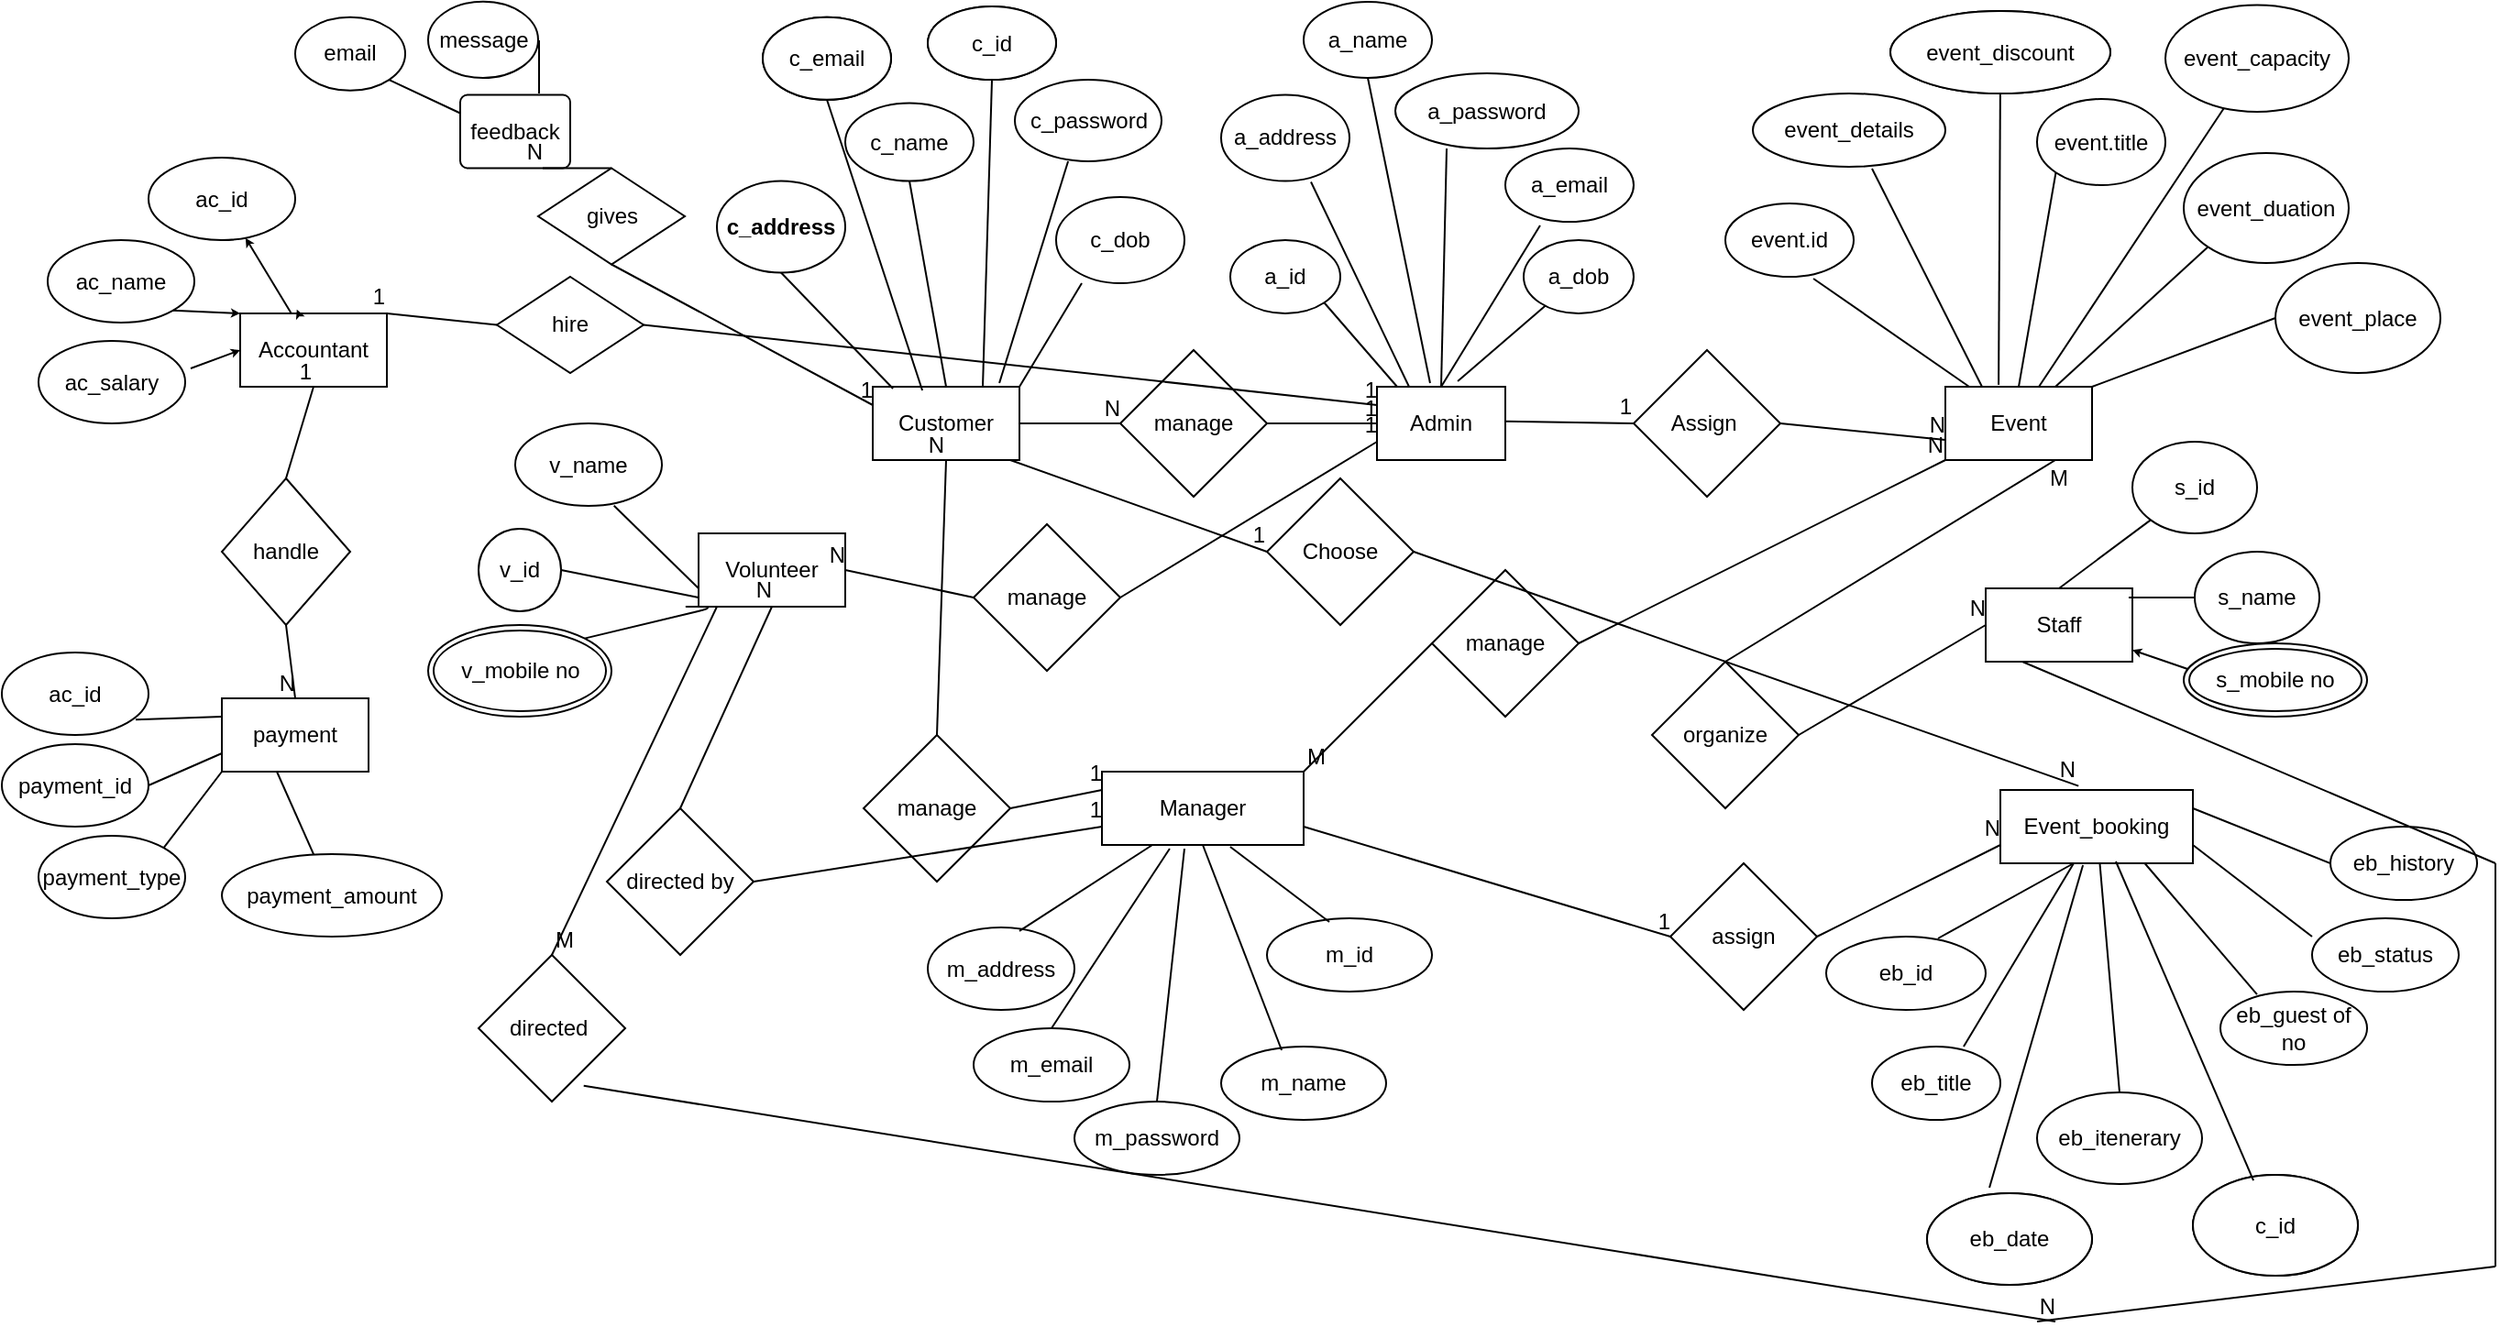 <mxfile version="14.6.6" type="github">
  <diagram id="kwbziUqv7efPVH0OtAez" name="Page-1">
    <mxGraphModel dx="1704" dy="468" grid="1" gridSize="10" guides="1" tooltips="1" connect="1" arrows="1" fold="1" page="1" pageScale="1" pageWidth="850" pageHeight="1100" math="0" shadow="0">
      <root>
        <mxCell id="0" />
        <mxCell id="1" parent="0" />
        <mxCell id="lawATDH_7k0T81VRKeOm-4" value="C.email" style="ellipse;whiteSpace=wrap;html=1;" vertex="1" parent="1">
          <mxGeometry x="-115" y="8.38" width="70" height="45" as="geometry" />
        </mxCell>
        <mxCell id="lawATDH_7k0T81VRKeOm-6" value="C.id" style="ellipse;whiteSpace=wrap;html=1;" vertex="1" parent="1">
          <mxGeometry x="-25" y="2.5" width="70" height="40" as="geometry" />
        </mxCell>
        <mxCell id="lawATDH_7k0T81VRKeOm-34" value="Event_discount" style="ellipse;whiteSpace=wrap;html=1;" vertex="1" parent="1">
          <mxGeometry x="500" y="5" width="120" height="45" as="geometry" />
        </mxCell>
        <mxCell id="lawATDH_7k0T81VRKeOm-68" value="EB.date" style="ellipse;whiteSpace=wrap;html=1;" vertex="1" parent="1">
          <mxGeometry x="520" y="650" width="90" height="50" as="geometry" />
        </mxCell>
        <mxCell id="lawATDH_7k0T81VRKeOm-81" value="EB.customer_id" style="ellipse;whiteSpace=wrap;html=1;" vertex="1" parent="1">
          <mxGeometry x="665" y="640" width="90" height="55" as="geometry" />
        </mxCell>
        <mxCell id="lawATDH_7k0T81VRKeOm-83" value="Customer" style="rounded=0;whiteSpace=wrap;html=1;" vertex="1" parent="1">
          <mxGeometry x="-55" y="210" width="80" height="40" as="geometry" />
        </mxCell>
        <mxCell id="lawATDH_7k0T81VRKeOm-84" style="edgeStyle=orthogonalEdgeStyle;rounded=0;orthogonalLoop=1;jettySize=auto;html=1;exitX=0.5;exitY=1;exitDx=0;exitDy=0;" edge="1" parent="1" source="lawATDH_7k0T81VRKeOm-83" target="lawATDH_7k0T81VRKeOm-83">
          <mxGeometry relative="1" as="geometry" />
        </mxCell>
        <mxCell id="lawATDH_7k0T81VRKeOm-85" value="&lt;b&gt;c_address&lt;/b&gt;" style="ellipse;whiteSpace=wrap;html=1;" vertex="1" parent="1">
          <mxGeometry x="-140" y="97.75" width="70" height="50" as="geometry" />
        </mxCell>
        <mxCell id="lawATDH_7k0T81VRKeOm-86" value="c_email" style="ellipse;whiteSpace=wrap;html=1;" vertex="1" parent="1">
          <mxGeometry x="-115" y="8.38" width="70" height="45" as="geometry" />
        </mxCell>
        <mxCell id="lawATDH_7k0T81VRKeOm-87" value="c_name" style="ellipse;whiteSpace=wrap;html=1;" vertex="1" parent="1">
          <mxGeometry x="-70" y="55.25" width="70" height="42.5" as="geometry" />
        </mxCell>
        <mxCell id="lawATDH_7k0T81VRKeOm-88" value="c_id" style="ellipse;whiteSpace=wrap;html=1;" vertex="1" parent="1">
          <mxGeometry x="-25" y="2.5" width="70" height="40" as="geometry" />
        </mxCell>
        <mxCell id="lawATDH_7k0T81VRKeOm-89" value="" style="endArrow=none;html=1;entryX=0.5;entryY=1;entryDx=0;entryDy=0;exitX=0.5;exitY=0;exitDx=0;exitDy=0;" edge="1" parent="1" source="lawATDH_7k0T81VRKeOm-83" target="lawATDH_7k0T81VRKeOm-87">
          <mxGeometry width="50" height="50" relative="1" as="geometry">
            <mxPoint x="15" y="190" as="sourcePoint" />
            <mxPoint x="450" y="440" as="targetPoint" />
          </mxGeometry>
        </mxCell>
        <mxCell id="lawATDH_7k0T81VRKeOm-90" value="c_dob" style="ellipse;whiteSpace=wrap;html=1;" vertex="1" parent="1">
          <mxGeometry x="45" y="106.5" width="70" height="47" as="geometry" />
        </mxCell>
        <mxCell id="lawATDH_7k0T81VRKeOm-91" value="" style="endArrow=none;html=1;entryX=0.2;entryY=1;entryDx=0;entryDy=0;entryPerimeter=0;exitX=1;exitY=0;exitDx=0;exitDy=0;" edge="1" parent="1" source="lawATDH_7k0T81VRKeOm-83" target="lawATDH_7k0T81VRKeOm-90">
          <mxGeometry width="50" height="50" relative="1" as="geometry">
            <mxPoint x="30" y="220" as="sourcePoint" />
            <mxPoint x="80" y="170" as="targetPoint" />
          </mxGeometry>
        </mxCell>
        <mxCell id="lawATDH_7k0T81VRKeOm-92" value="" style="endArrow=none;html=1;entryX=0.5;entryY=1;entryDx=0;entryDy=0;exitX=0.138;exitY=0.025;exitDx=0;exitDy=0;exitPerimeter=0;" edge="1" parent="1" source="lawATDH_7k0T81VRKeOm-83" target="lawATDH_7k0T81VRKeOm-85">
          <mxGeometry width="50" height="50" relative="1" as="geometry">
            <mxPoint x="400" y="490" as="sourcePoint" />
            <mxPoint x="450" y="440" as="targetPoint" />
          </mxGeometry>
        </mxCell>
        <mxCell id="lawATDH_7k0T81VRKeOm-93" value="" style="endArrow=none;html=1;entryX=0.5;entryY=1;entryDx=0;entryDy=0;exitX=0.338;exitY=0.05;exitDx=0;exitDy=0;exitPerimeter=0;" edge="1" parent="1" source="lawATDH_7k0T81VRKeOm-83" target="lawATDH_7k0T81VRKeOm-86">
          <mxGeometry width="50" height="50" relative="1" as="geometry">
            <mxPoint x="-70" y="200" as="sourcePoint" />
            <mxPoint x="-20" y="40" as="targetPoint" />
          </mxGeometry>
        </mxCell>
        <mxCell id="lawATDH_7k0T81VRKeOm-94" value="" style="endArrow=none;html=1;entryX=0.5;entryY=1;entryDx=0;entryDy=0;exitX=0.75;exitY=0;exitDx=0;exitDy=0;" edge="1" parent="1" source="lawATDH_7k0T81VRKeOm-83" target="lawATDH_7k0T81VRKeOm-88">
          <mxGeometry width="50" height="50" relative="1" as="geometry">
            <mxPoint x="400" y="490" as="sourcePoint" />
            <mxPoint x="450" y="440" as="targetPoint" />
          </mxGeometry>
        </mxCell>
        <mxCell id="lawATDH_7k0T81VRKeOm-95" value="manage" style="rhombus;whiteSpace=wrap;html=1;" vertex="1" parent="1">
          <mxGeometry x="80" y="190" width="80" height="80" as="geometry" />
        </mxCell>
        <mxCell id="lawATDH_7k0T81VRKeOm-97" value="Admin" style="rounded=0;whiteSpace=wrap;html=1;" vertex="1" parent="1">
          <mxGeometry x="220" y="210" width="70" height="40" as="geometry" />
        </mxCell>
        <mxCell id="lawATDH_7k0T81VRKeOm-99" value="a_id" style="ellipse;whiteSpace=wrap;html=1;" vertex="1" parent="1">
          <mxGeometry x="140" y="130" width="60" height="40" as="geometry" />
        </mxCell>
        <mxCell id="lawATDH_7k0T81VRKeOm-100" value="a_address" style="ellipse;whiteSpace=wrap;html=1;" vertex="1" parent="1">
          <mxGeometry x="135" y="50.75" width="70" height="47" as="geometry" />
        </mxCell>
        <mxCell id="lawATDH_7k0T81VRKeOm-101" value="a_name" style="ellipse;whiteSpace=wrap;html=1;" vertex="1" parent="1">
          <mxGeometry x="180" width="70" height="41.5" as="geometry" />
        </mxCell>
        <mxCell id="lawATDH_7k0T81VRKeOm-102" value="a_email" style="ellipse;whiteSpace=wrap;html=1;" vertex="1" parent="1">
          <mxGeometry x="290" y="80" width="70" height="40" as="geometry" />
        </mxCell>
        <mxCell id="lawATDH_7k0T81VRKeOm-103" value="a_dob" style="ellipse;whiteSpace=wrap;html=1;" vertex="1" parent="1">
          <mxGeometry x="300" y="130" width="60" height="40" as="geometry" />
        </mxCell>
        <mxCell id="lawATDH_7k0T81VRKeOm-104" value="" style="endArrow=none;html=1;entryX=1;entryY=1;entryDx=0;entryDy=0;" edge="1" parent="1" target="lawATDH_7k0T81VRKeOm-99">
          <mxGeometry width="50" height="50" relative="1" as="geometry">
            <mxPoint x="231" y="210" as="sourcePoint" />
            <mxPoint x="210" y="140" as="targetPoint" />
          </mxGeometry>
        </mxCell>
        <mxCell id="lawATDH_7k0T81VRKeOm-105" value="" style="endArrow=none;html=1;exitX=0.7;exitY=1.011;exitDx=0;exitDy=0;exitPerimeter=0;entryX=0.25;entryY=0;entryDx=0;entryDy=0;" edge="1" parent="1" source="lawATDH_7k0T81VRKeOm-100" target="lawATDH_7k0T81VRKeOm-97">
          <mxGeometry width="50" height="50" relative="1" as="geometry">
            <mxPoint x="170" y="130" as="sourcePoint" />
            <mxPoint x="220" y="80" as="targetPoint" />
          </mxGeometry>
        </mxCell>
        <mxCell id="lawATDH_7k0T81VRKeOm-106" value="" style="endArrow=none;html=1;entryX=0.5;entryY=1;entryDx=0;entryDy=0;exitX=0.414;exitY=-0.05;exitDx=0;exitDy=0;exitPerimeter=0;" edge="1" parent="1" source="lawATDH_7k0T81VRKeOm-97" target="lawATDH_7k0T81VRKeOm-101">
          <mxGeometry width="50" height="50" relative="1" as="geometry">
            <mxPoint x="230" y="200" as="sourcePoint" />
            <mxPoint x="270" y="40" as="targetPoint" />
          </mxGeometry>
        </mxCell>
        <mxCell id="lawATDH_7k0T81VRKeOm-107" value="" style="endArrow=none;html=1;exitX=0.5;exitY=0;exitDx=0;exitDy=0;entryX=0.271;entryY=1.05;entryDx=0;entryDy=0;entryPerimeter=0;" edge="1" parent="1" source="lawATDH_7k0T81VRKeOm-97" target="lawATDH_7k0T81VRKeOm-102">
          <mxGeometry width="50" height="50" relative="1" as="geometry">
            <mxPoint x="260" y="130" as="sourcePoint" />
            <mxPoint x="310" y="80" as="targetPoint" />
          </mxGeometry>
        </mxCell>
        <mxCell id="lawATDH_7k0T81VRKeOm-108" value="" style="endArrow=none;html=1;exitX=0.629;exitY=-0.075;exitDx=0;exitDy=0;exitPerimeter=0;" edge="1" parent="1" source="lawATDH_7k0T81VRKeOm-97" target="lawATDH_7k0T81VRKeOm-103">
          <mxGeometry width="50" height="50" relative="1" as="geometry">
            <mxPoint x="280" y="180" as="sourcePoint" />
            <mxPoint x="330" y="130" as="targetPoint" />
          </mxGeometry>
        </mxCell>
        <mxCell id="lawATDH_7k0T81VRKeOm-109" value="Assign&amp;nbsp;" style="rhombus;whiteSpace=wrap;html=1;" vertex="1" parent="1">
          <mxGeometry x="360" y="190" width="80" height="80" as="geometry" />
        </mxCell>
        <mxCell id="lawATDH_7k0T81VRKeOm-110" value="Event" style="rounded=0;whiteSpace=wrap;html=1;" vertex="1" parent="1">
          <mxGeometry x="530" y="210" width="80" height="40" as="geometry" />
        </mxCell>
        <mxCell id="lawATDH_7k0T81VRKeOm-113" style="edgeStyle=orthogonalEdgeStyle;rounded=0;orthogonalLoop=1;jettySize=auto;html=1;exitX=0.5;exitY=1;exitDx=0;exitDy=0;" edge="1" parent="1" source="lawATDH_7k0T81VRKeOm-110" target="lawATDH_7k0T81VRKeOm-110">
          <mxGeometry relative="1" as="geometry" />
        </mxCell>
        <mxCell id="lawATDH_7k0T81VRKeOm-114" value="event.id" style="ellipse;whiteSpace=wrap;html=1;" vertex="1" parent="1">
          <mxGeometry x="410" y="110" width="70" height="40" as="geometry" />
        </mxCell>
        <mxCell id="lawATDH_7k0T81VRKeOm-115" value="event_details" style="ellipse;whiteSpace=wrap;html=1;" vertex="1" parent="1">
          <mxGeometry x="425" y="50" width="105" height="40" as="geometry" />
        </mxCell>
        <mxCell id="lawATDH_7k0T81VRKeOm-116" style="edgeStyle=orthogonalEdgeStyle;rounded=0;orthogonalLoop=1;jettySize=auto;html=1;exitX=0.5;exitY=1;exitDx=0;exitDy=0;" edge="1" parent="1" source="lawATDH_7k0T81VRKeOm-115" target="lawATDH_7k0T81VRKeOm-115">
          <mxGeometry relative="1" as="geometry" />
        </mxCell>
        <mxCell id="lawATDH_7k0T81VRKeOm-117" value="event_discount" style="ellipse;whiteSpace=wrap;html=1;" vertex="1" parent="1">
          <mxGeometry x="500" y="5" width="120" height="45" as="geometry" />
        </mxCell>
        <mxCell id="lawATDH_7k0T81VRKeOm-118" value="event.title" style="ellipse;whiteSpace=wrap;html=1;" vertex="1" parent="1">
          <mxGeometry x="580" y="53" width="70" height="47" as="geometry" />
        </mxCell>
        <mxCell id="lawATDH_7k0T81VRKeOm-119" value="event_capacity" style="ellipse;whiteSpace=wrap;html=1;" vertex="1" parent="1">
          <mxGeometry x="650" y="1.75" width="100" height="58.25" as="geometry" />
        </mxCell>
        <mxCell id="lawATDH_7k0T81VRKeOm-120" value="event_duation" style="ellipse;whiteSpace=wrap;html=1;" vertex="1" parent="1">
          <mxGeometry x="660" y="82.5" width="90" height="60" as="geometry" />
        </mxCell>
        <mxCell id="lawATDH_7k0T81VRKeOm-121" value="" style="endArrow=none;html=1;entryX=0.686;entryY=1.025;entryDx=0;entryDy=0;entryPerimeter=0;exitX=0.163;exitY=0;exitDx=0;exitDy=0;exitPerimeter=0;" edge="1" parent="1" source="lawATDH_7k0T81VRKeOm-110" target="lawATDH_7k0T81VRKeOm-114">
          <mxGeometry width="50" height="50" relative="1" as="geometry">
            <mxPoint x="520" y="210" as="sourcePoint" />
            <mxPoint x="500" y="150" as="targetPoint" />
          </mxGeometry>
        </mxCell>
        <mxCell id="lawATDH_7k0T81VRKeOm-122" value="" style="endArrow=none;html=1;entryX=0.619;entryY=1.025;entryDx=0;entryDy=0;entryPerimeter=0;exitX=0.25;exitY=0;exitDx=0;exitDy=0;" edge="1" parent="1" source="lawATDH_7k0T81VRKeOm-110" target="lawATDH_7k0T81VRKeOm-115">
          <mxGeometry width="50" height="50" relative="1" as="geometry">
            <mxPoint x="520" y="200" as="sourcePoint" />
            <mxPoint x="530" y="80" as="targetPoint" />
          </mxGeometry>
        </mxCell>
        <mxCell id="lawATDH_7k0T81VRKeOm-123" value="" style="endArrow=none;html=1;exitX=0.363;exitY=-0.025;exitDx=0;exitDy=0;exitPerimeter=0;" edge="1" parent="1" source="lawATDH_7k0T81VRKeOm-110" target="lawATDH_7k0T81VRKeOm-117">
          <mxGeometry width="50" height="50" relative="1" as="geometry">
            <mxPoint x="530" y="90" as="sourcePoint" />
            <mxPoint x="580" y="40" as="targetPoint" />
          </mxGeometry>
        </mxCell>
        <mxCell id="lawATDH_7k0T81VRKeOm-124" value="" style="endArrow=none;html=1;exitX=0.5;exitY=0;exitDx=0;exitDy=0;entryX=0;entryY=1;entryDx=0;entryDy=0;" edge="1" parent="1" source="lawATDH_7k0T81VRKeOm-110" target="lawATDH_7k0T81VRKeOm-118">
          <mxGeometry width="50" height="50" relative="1" as="geometry">
            <mxPoint x="570" y="140" as="sourcePoint" />
            <mxPoint x="591" y="100" as="targetPoint" />
          </mxGeometry>
        </mxCell>
        <mxCell id="lawATDH_7k0T81VRKeOm-125" value="" style="endArrow=none;html=1;" edge="1" parent="1" target="lawATDH_7k0T81VRKeOm-119">
          <mxGeometry width="50" height="50" relative="1" as="geometry">
            <mxPoint x="581" y="210" as="sourcePoint" />
            <mxPoint x="700" y="60" as="targetPoint" />
          </mxGeometry>
        </mxCell>
        <mxCell id="lawATDH_7k0T81VRKeOm-126" value="" style="endArrow=none;html=1;entryX=0;entryY=1;entryDx=0;entryDy=0;exitX=0.75;exitY=0;exitDx=0;exitDy=0;" edge="1" parent="1" source="lawATDH_7k0T81VRKeOm-110" target="lawATDH_7k0T81VRKeOm-120">
          <mxGeometry width="50" height="50" relative="1" as="geometry">
            <mxPoint x="400" y="490" as="sourcePoint" />
            <mxPoint x="450" y="440" as="targetPoint" />
          </mxGeometry>
        </mxCell>
        <mxCell id="lawATDH_7k0T81VRKeOm-127" value="Choose" style="rhombus;whiteSpace=wrap;html=1;" vertex="1" parent="1">
          <mxGeometry x="160" y="260" width="80" height="80" as="geometry" />
        </mxCell>
        <mxCell id="lawATDH_7k0T81VRKeOm-130" value="manage" style="rhombus;whiteSpace=wrap;html=1;" vertex="1" parent="1">
          <mxGeometry x="-60" y="400" width="80" height="80" as="geometry" />
        </mxCell>
        <mxCell id="lawATDH_7k0T81VRKeOm-132" value="Manager" style="rounded=0;whiteSpace=wrap;html=1;" vertex="1" parent="1">
          <mxGeometry x="70" y="420" width="110" height="40" as="geometry" />
        </mxCell>
        <mxCell id="lawATDH_7k0T81VRKeOm-134" value="manage" style="rhombus;whiteSpace=wrap;html=1;" vertex="1" parent="1">
          <mxGeometry x="250" y="310" width="80" height="80" as="geometry" />
        </mxCell>
        <mxCell id="lawATDH_7k0T81VRKeOm-136" value="assign" style="rhombus;whiteSpace=wrap;html=1;" vertex="1" parent="1">
          <mxGeometry x="380" y="470" width="80" height="80" as="geometry" />
        </mxCell>
        <mxCell id="lawATDH_7k0T81VRKeOm-139" value="Event_booking" style="rounded=0;whiteSpace=wrap;html=1;" vertex="1" parent="1">
          <mxGeometry x="560" y="430" width="105" height="40" as="geometry" />
        </mxCell>
        <mxCell id="lawATDH_7k0T81VRKeOm-141" value="m_address" style="ellipse;whiteSpace=wrap;html=1;" vertex="1" parent="1">
          <mxGeometry x="-25" y="505" width="80" height="45" as="geometry" />
        </mxCell>
        <mxCell id="lawATDH_7k0T81VRKeOm-142" value="m_email" style="ellipse;whiteSpace=wrap;html=1;" vertex="1" parent="1">
          <mxGeometry y="560" width="85" height="40" as="geometry" />
        </mxCell>
        <mxCell id="lawATDH_7k0T81VRKeOm-143" value="m_name" style="ellipse;whiteSpace=wrap;html=1;" vertex="1" parent="1">
          <mxGeometry x="135" y="570" width="90" height="40" as="geometry" />
        </mxCell>
        <mxCell id="lawATDH_7k0T81VRKeOm-144" value="m_id" style="ellipse;whiteSpace=wrap;html=1;" vertex="1" parent="1">
          <mxGeometry x="160" y="500" width="90" height="40" as="geometry" />
        </mxCell>
        <mxCell id="lawATDH_7k0T81VRKeOm-145" value="" style="endArrow=none;html=1;exitX=0.625;exitY=0.044;exitDx=0;exitDy=0;exitPerimeter=0;entryX=0.25;entryY=1;entryDx=0;entryDy=0;" edge="1" parent="1" source="lawATDH_7k0T81VRKeOm-141" target="lawATDH_7k0T81VRKeOm-132">
          <mxGeometry width="50" height="50" relative="1" as="geometry">
            <mxPoint x="90" y="510" as="sourcePoint" />
            <mxPoint x="140" y="460" as="targetPoint" />
          </mxGeometry>
        </mxCell>
        <mxCell id="lawATDH_7k0T81VRKeOm-146" value="" style="endArrow=none;html=1;entryX=0.336;entryY=1.05;entryDx=0;entryDy=0;entryPerimeter=0;exitX=0.5;exitY=0;exitDx=0;exitDy=0;" edge="1" parent="1" source="lawATDH_7k0T81VRKeOm-142" target="lawATDH_7k0T81VRKeOm-132">
          <mxGeometry width="50" height="50" relative="1" as="geometry">
            <mxPoint x="80" y="550" as="sourcePoint" />
            <mxPoint x="130" y="500" as="targetPoint" />
          </mxGeometry>
        </mxCell>
        <mxCell id="lawATDH_7k0T81VRKeOm-147" value="" style="endArrow=none;html=1;exitX=0.367;exitY=0.05;exitDx=0;exitDy=0;exitPerimeter=0;entryX=0.5;entryY=1;entryDx=0;entryDy=0;" edge="1" parent="1" source="lawATDH_7k0T81VRKeOm-143" target="lawATDH_7k0T81VRKeOm-132">
          <mxGeometry width="50" height="50" relative="1" as="geometry">
            <mxPoint x="110" y="520" as="sourcePoint" />
            <mxPoint x="160" y="470" as="targetPoint" />
          </mxGeometry>
        </mxCell>
        <mxCell id="lawATDH_7k0T81VRKeOm-148" value="" style="endArrow=none;html=1;exitX=0.378;exitY=0.05;exitDx=0;exitDy=0;exitPerimeter=0;entryX=0.636;entryY=1.025;entryDx=0;entryDy=0;entryPerimeter=0;" edge="1" parent="1" source="lawATDH_7k0T81VRKeOm-144" target="lawATDH_7k0T81VRKeOm-132">
          <mxGeometry width="50" height="50" relative="1" as="geometry">
            <mxPoint x="130" y="510" as="sourcePoint" />
            <mxPoint x="180" y="460" as="targetPoint" />
          </mxGeometry>
        </mxCell>
        <mxCell id="lawATDH_7k0T81VRKeOm-149" value="eb_id" style="ellipse;whiteSpace=wrap;html=1;" vertex="1" parent="1">
          <mxGeometry x="465" y="510" width="87" height="40" as="geometry" />
        </mxCell>
        <mxCell id="lawATDH_7k0T81VRKeOm-150" value="eb_title" style="ellipse;whiteSpace=wrap;html=1;" vertex="1" parent="1">
          <mxGeometry x="490" y="570" width="70" height="40" as="geometry" />
        </mxCell>
        <mxCell id="lawATDH_7k0T81VRKeOm-151" value="eb_itenerary" style="ellipse;whiteSpace=wrap;html=1;" vertex="1" parent="1">
          <mxGeometry x="580" y="595" width="90" height="50" as="geometry" />
        </mxCell>
        <mxCell id="lawATDH_7k0T81VRKeOm-152" value="eb_date" style="ellipse;whiteSpace=wrap;html=1;" vertex="1" parent="1">
          <mxGeometry x="520" y="650" width="90" height="50" as="geometry" />
        </mxCell>
        <mxCell id="lawATDH_7k0T81VRKeOm-153" value="" style="endArrow=none;html=1;exitX=0.701;exitY=0.025;exitDx=0;exitDy=0;exitPerimeter=0;" edge="1" parent="1" source="lawATDH_7k0T81VRKeOm-149">
          <mxGeometry width="50" height="50" relative="1" as="geometry">
            <mxPoint x="550" y="520" as="sourcePoint" />
            <mxPoint x="600" y="470" as="targetPoint" />
          </mxGeometry>
        </mxCell>
        <mxCell id="lawATDH_7k0T81VRKeOm-154" value="" style="endArrow=none;html=1;exitX=0.714;exitY=0;exitDx=0;exitDy=0;exitPerimeter=0;" edge="1" parent="1" source="lawATDH_7k0T81VRKeOm-150">
          <mxGeometry width="50" height="50" relative="1" as="geometry">
            <mxPoint x="590" y="530" as="sourcePoint" />
            <mxPoint x="600" y="470" as="targetPoint" />
          </mxGeometry>
        </mxCell>
        <mxCell id="lawATDH_7k0T81VRKeOm-155" value="" style="endArrow=none;html=1;entryX=0.429;entryY=1.025;entryDx=0;entryDy=0;entryPerimeter=0;exitX=0.378;exitY=-0.06;exitDx=0;exitDy=0;exitPerimeter=0;" edge="1" parent="1" source="lawATDH_7k0T81VRKeOm-152" target="lawATDH_7k0T81VRKeOm-139">
          <mxGeometry width="50" height="50" relative="1" as="geometry">
            <mxPoint x="600" y="530" as="sourcePoint" />
            <mxPoint x="650" y="480" as="targetPoint" />
          </mxGeometry>
        </mxCell>
        <mxCell id="lawATDH_7k0T81VRKeOm-156" value="" style="endArrow=none;html=1;exitX=0.5;exitY=0;exitDx=0;exitDy=0;" edge="1" parent="1" source="lawATDH_7k0T81VRKeOm-151" target="lawATDH_7k0T81VRKeOm-139">
          <mxGeometry width="50" height="50" relative="1" as="geometry">
            <mxPoint x="673" y="560" as="sourcePoint" />
            <mxPoint x="670" y="470" as="targetPoint" />
          </mxGeometry>
        </mxCell>
        <mxCell id="lawATDH_7k0T81VRKeOm-157" value="c_password" style="ellipse;whiteSpace=wrap;html=1;" vertex="1" parent="1">
          <mxGeometry x="22.5" y="42.5" width="80" height="44.5" as="geometry" />
        </mxCell>
        <mxCell id="lawATDH_7k0T81VRKeOm-158" value="" style="endArrow=none;html=1;exitX=0.863;exitY=-0.05;exitDx=0;exitDy=0;exitPerimeter=0;entryX=0.363;entryY=1;entryDx=0;entryDy=0;entryPerimeter=0;" edge="1" parent="1" source="lawATDH_7k0T81VRKeOm-83" target="lawATDH_7k0T81VRKeOm-157">
          <mxGeometry width="50" height="50" relative="1" as="geometry">
            <mxPoint x="400" y="490" as="sourcePoint" />
            <mxPoint x="50" y="100" as="targetPoint" />
          </mxGeometry>
        </mxCell>
        <mxCell id="lawATDH_7k0T81VRKeOm-159" value="a_password" style="ellipse;whiteSpace=wrap;html=1;" vertex="1" parent="1">
          <mxGeometry x="230" y="39" width="100" height="41" as="geometry" />
        </mxCell>
        <mxCell id="lawATDH_7k0T81VRKeOm-160" value="" style="endArrow=none;html=1;exitX=0.5;exitY=0;exitDx=0;exitDy=0;entryX=0.28;entryY=1;entryDx=0;entryDy=0;entryPerimeter=0;" edge="1" parent="1" source="lawATDH_7k0T81VRKeOm-97" target="lawATDH_7k0T81VRKeOm-159">
          <mxGeometry width="50" height="50" relative="1" as="geometry">
            <mxPoint x="260" y="90" as="sourcePoint" />
            <mxPoint x="310" y="40" as="targetPoint" />
          </mxGeometry>
        </mxCell>
        <mxCell id="lawATDH_7k0T81VRKeOm-161" value="m_password" style="ellipse;whiteSpace=wrap;html=1;" vertex="1" parent="1">
          <mxGeometry x="55" y="600" width="90" height="40" as="geometry" />
        </mxCell>
        <mxCell id="lawATDH_7k0T81VRKeOm-162" value="" style="endArrow=none;html=1;entryX=0.409;entryY=1.05;entryDx=0;entryDy=0;entryPerimeter=0;exitX=0.5;exitY=0;exitDx=0;exitDy=0;" edge="1" parent="1" source="lawATDH_7k0T81VRKeOm-161" target="lawATDH_7k0T81VRKeOm-132">
          <mxGeometry width="50" height="50" relative="1" as="geometry">
            <mxPoint x="100" y="600" as="sourcePoint" />
            <mxPoint x="150" y="460" as="targetPoint" />
          </mxGeometry>
        </mxCell>
        <mxCell id="lawATDH_7k0T81VRKeOm-163" value="eb_guest of no&lt;span style=&quot;color: rgba(0 , 0 , 0 , 0) ; font-family: monospace ; font-size: 0px&quot;&gt;%3CmxGraphModel%3E%3Croot%3E%3CmxCell%20id%3D%220%22%2F%3E%3CmxCell%20id%3D%221%22%20parent%3D%220%22%2F%3E%3CmxCell%20id%3D%222%22%20value%3D%22%22%20style%3D%22endArrow%3Dnone%3Bhtml%3D1%3BentryX%3D0%3BentryY%3D1%3BentryDx%3D0%3BentryDy%3D0%3BexitX%3D0.75%3BexitY%3D0%3BexitDx%3D0%3BexitDy%3D0%3B%22%20edge%3D%221%22%20parent%3D%221%22%3E%3CmxGeometry%20width%3D%2250%22%20height%3D%2250%22%20relative%3D%221%22%20as%3D%22geometry%22%3E%3CmxPoint%20x%3D%22590%22%20y%3D%22210%22%20as%3D%22sourcePoint%22%2F%3E%3CmxPoint%20x%3D%22672.97%22%20y%3D%22133.572%22%20as%3D%22targetPoint%22%2F%3E%3C%2FmxGeometry%3E%3C%2FmxCell%3E%3C%2Froot%3E%3C%2FmxGraphModel%3E&lt;/span&gt;" style="ellipse;whiteSpace=wrap;html=1;" vertex="1" parent="1">
          <mxGeometry x="680" y="540" width="80" height="40" as="geometry" />
        </mxCell>
        <mxCell id="lawATDH_7k0T81VRKeOm-164" value="" style="endArrow=none;html=1;entryX=0.75;entryY=1;entryDx=0;entryDy=0;exitX=0.25;exitY=0.04;exitDx=0;exitDy=0;exitPerimeter=0;" edge="1" parent="1" source="lawATDH_7k0T81VRKeOm-163" target="lawATDH_7k0T81VRKeOm-139">
          <mxGeometry width="50" height="50" relative="1" as="geometry">
            <mxPoint x="400" y="490" as="sourcePoint" />
            <mxPoint x="450" y="440" as="targetPoint" />
          </mxGeometry>
        </mxCell>
        <mxCell id="lawATDH_7k0T81VRKeOm-165" value="c_id" style="ellipse;whiteSpace=wrap;html=1;" vertex="1" parent="1">
          <mxGeometry x="665" y="640" width="90" height="55" as="geometry" />
        </mxCell>
        <mxCell id="lawATDH_7k0T81VRKeOm-166" value="" style="endArrow=none;html=1;exitX=0.367;exitY=0.055;exitDx=0;exitDy=0;exitPerimeter=0;entryX=0.6;entryY=0.975;entryDx=0;entryDy=0;entryPerimeter=0;" edge="1" parent="1" source="lawATDH_7k0T81VRKeOm-165" target="lawATDH_7k0T81VRKeOm-139">
          <mxGeometry width="50" height="50" relative="1" as="geometry">
            <mxPoint x="620" y="520" as="sourcePoint" />
            <mxPoint x="670" y="470" as="targetPoint" />
          </mxGeometry>
        </mxCell>
        <mxCell id="lawATDH_7k0T81VRKeOm-167" value="event_place" style="ellipse;whiteSpace=wrap;html=1;" vertex="1" parent="1">
          <mxGeometry x="710" y="142.5" width="90" height="60" as="geometry" />
        </mxCell>
        <mxCell id="lawATDH_7k0T81VRKeOm-168" value="" style="endArrow=none;html=1;entryX=0;entryY=0.5;entryDx=0;entryDy=0;exitX=1;exitY=0;exitDx=0;exitDy=0;" edge="1" parent="1" source="lawATDH_7k0T81VRKeOm-110" target="lawATDH_7k0T81VRKeOm-167">
          <mxGeometry width="50" height="50" relative="1" as="geometry">
            <mxPoint x="600" y="220" as="sourcePoint" />
            <mxPoint x="682.97" y="143.572" as="targetPoint" />
          </mxGeometry>
        </mxCell>
        <mxCell id="lawATDH_7k0T81VRKeOm-169" value="eb_status&lt;span style=&quot;color: rgba(0 , 0 , 0 , 0) ; font-family: monospace ; font-size: 0px&quot;&gt;%3CmxGraphModel%3E%3Croot%3E%3CmxCell%20id%3D%220%22%2F%3E%3CmxCell%20id%3D%221%22%20parent%3D%220%22%2F%3E%3CmxCell%20id%3D%222%22%20value%3D%22%22%20style%3D%22endArrow%3Dnone%3Bhtml%3D1%3BentryX%3D0%3BentryY%3D1%3BentryDx%3D0%3BentryDy%3D0%3BexitX%3D0.75%3BexitY%3D0%3BexitDx%3D0%3BexitDy%3D0%3B%22%20edge%3D%221%22%20parent%3D%221%22%3E%3CmxGeometry%20width%3D%2250%22%20height%3D%2250%22%20relative%3D%221%22%20as%3D%22geometry%22%3E%3CmxPoint%20x%3D%22590%22%20y%3D%22210%22%20as%3D%22sourcePoint%22%2F%3E%3CmxPoint%20x%3D%22672.97%22%20y%3D%22133.572%22%20as%3D%22targetPoint%22%2F%3E%3C%2FmxGeometry%3E%3C%2FmxCell%3E%3C%2Froot%3E%3C%2FmxGraphModel%3E&lt;/span&gt;" style="ellipse;whiteSpace=wrap;html=1;" vertex="1" parent="1">
          <mxGeometry x="730" y="500" width="80" height="40" as="geometry" />
        </mxCell>
        <mxCell id="lawATDH_7k0T81VRKeOm-171" value="" style="endArrow=none;html=1;entryX=1;entryY=0.75;entryDx=0;entryDy=0;exitX=0;exitY=0.25;exitDx=0;exitDy=0;exitPerimeter=0;" edge="1" parent="1" source="lawATDH_7k0T81VRKeOm-169" target="lawATDH_7k0T81VRKeOm-139">
          <mxGeometry width="50" height="50" relative="1" as="geometry">
            <mxPoint x="710" y="551.6" as="sourcePoint" />
            <mxPoint x="648.75" y="480" as="targetPoint" />
          </mxGeometry>
        </mxCell>
        <mxCell id="lawATDH_7k0T81VRKeOm-172" value="eb_history&lt;span style=&quot;color: rgba(0 , 0 , 0 , 0) ; font-family: monospace ; font-size: 0px&quot;&gt;%3CmxGraphModel%3E%3Croot%3E%3CmxCell%20id%3D%220%22%2F%3E%3CmxCell%20id%3D%221%22%20parent%3D%220%22%2F%3E%3CmxCell%20id%3D%222%22%20value%3D%22%22%20style%3D%22endArrow%3Dnone%3Bhtml%3D1%3BentryX%3D0%3BentryY%3D1%3BentryDx%3D0%3BentryDy%3D0%3BexitX%3D0.75%3BexitY%3D0%3BexitDx%3D0%3BexitDy%3D0%3B%22%20edge%3D%221%22%20parent%3D%221%22%3E%3CmxGeometry%20width%3D%2250%22%20height%3D%2250%22%20relative%3D%221%22%20as%3D%22geometry%22%3E%3CmxPoint%20x%3D%22590%22%20y%3D%22210%22%20as%3D%22sourcePoint%22%2F%3E%3CmxPoint%20x%3D%22672.97%22%20y%3D%22133.572%22%20as%3D%22targetPoint%22%2F%3E%3C%2FmxGeometry%3E%3C%2FmxCell%3E%3C%2Froot%3E%3C%2FmxGraphModel%3E&lt;/span&gt;" style="ellipse;whiteSpace=wrap;html=1;" vertex="1" parent="1">
          <mxGeometry x="740" y="450" width="80" height="40" as="geometry" />
        </mxCell>
        <mxCell id="lawATDH_7k0T81VRKeOm-173" value="" style="endArrow=none;html=1;entryX=1;entryY=0.25;entryDx=0;entryDy=0;exitX=0;exitY=0.5;exitDx=0;exitDy=0;" edge="1" parent="1" source="lawATDH_7k0T81VRKeOm-172" target="lawATDH_7k0T81VRKeOm-139">
          <mxGeometry width="50" height="50" relative="1" as="geometry">
            <mxPoint x="740" y="520" as="sourcePoint" />
            <mxPoint x="675" y="470" as="targetPoint" />
          </mxGeometry>
        </mxCell>
        <mxCell id="lawATDH_7k0T81VRKeOm-174" value="Staff" style="rounded=0;whiteSpace=wrap;html=1;" vertex="1" parent="1">
          <mxGeometry x="552" y="320" width="80" height="40" as="geometry" />
        </mxCell>
        <mxCell id="lawATDH_7k0T81VRKeOm-175" value="s_id" style="ellipse;whiteSpace=wrap;html=1;" vertex="1" parent="1">
          <mxGeometry x="632" y="240" width="68" height="50" as="geometry" />
        </mxCell>
        <mxCell id="lawATDH_7k0T81VRKeOm-176" value="s_name" style="ellipse;whiteSpace=wrap;html=1;" vertex="1" parent="1">
          <mxGeometry x="666" y="300" width="68" height="50" as="geometry" />
        </mxCell>
        <mxCell id="lawATDH_7k0T81VRKeOm-203" value="" style="edgeStyle=none;rounded=0;jumpStyle=gap;orthogonalLoop=1;jettySize=auto;html=1;endSize=2;" edge="1" parent="1" target="lawATDH_7k0T81VRKeOm-174">
          <mxGeometry relative="1" as="geometry">
            <mxPoint x="663.238" y="364.352" as="sourcePoint" />
          </mxGeometry>
        </mxCell>
        <mxCell id="lawATDH_7k0T81VRKeOm-178" value="" style="endArrow=none;html=1;entryX=0.5;entryY=0;entryDx=0;entryDy=0;exitX=0;exitY=1;exitDx=0;exitDy=0;" edge="1" parent="1" source="lawATDH_7k0T81VRKeOm-175" target="lawATDH_7k0T81VRKeOm-174">
          <mxGeometry width="50" height="50" relative="1" as="geometry">
            <mxPoint x="642" y="320" as="sourcePoint" />
            <mxPoint x="567" y="290" as="targetPoint" />
          </mxGeometry>
        </mxCell>
        <mxCell id="lawATDH_7k0T81VRKeOm-179" value="" style="endArrow=none;html=1;exitX=0;exitY=0.5;exitDx=0;exitDy=0;" edge="1" parent="1" source="lawATDH_7k0T81VRKeOm-176">
          <mxGeometry width="50" height="50" relative="1" as="geometry">
            <mxPoint x="652.198" y="292.852" as="sourcePoint" />
            <mxPoint x="630" y="325" as="targetPoint" />
          </mxGeometry>
        </mxCell>
        <mxCell id="lawATDH_7k0T81VRKeOm-181" value="organize" style="rhombus;whiteSpace=wrap;html=1;" vertex="1" parent="1">
          <mxGeometry x="370" y="360" width="80" height="80" as="geometry" />
        </mxCell>
        <mxCell id="lawATDH_7k0T81VRKeOm-184" value="Volunteer" style="rounded=0;whiteSpace=wrap;html=1;" vertex="1" parent="1">
          <mxGeometry x="-150" y="290" width="80" height="40" as="geometry" />
        </mxCell>
        <mxCell id="lawATDH_7k0T81VRKeOm-185" value="v_id" style="ellipse;whiteSpace=wrap;html=1;direction=south;" vertex="1" parent="1">
          <mxGeometry x="-270" y="287.5" width="45" height="45" as="geometry" />
        </mxCell>
        <mxCell id="lawATDH_7k0T81VRKeOm-186" value="v_name" style="ellipse;whiteSpace=wrap;html=1;" vertex="1" parent="1">
          <mxGeometry x="-250" y="230" width="80" height="45" as="geometry" />
        </mxCell>
        <mxCell id="lawATDH_7k0T81VRKeOm-188" value="" style="endArrow=none;html=1;exitX=0.673;exitY=0.997;exitDx=0;exitDy=0;exitPerimeter=0;" edge="1" parent="1" source="lawATDH_7k0T81VRKeOm-186">
          <mxGeometry width="50" height="50" relative="1" as="geometry">
            <mxPoint x="-240" y="260" as="sourcePoint" />
            <mxPoint x="-150" y="320" as="targetPoint" />
            <Array as="points">
              <mxPoint x="-150" y="320" />
            </Array>
          </mxGeometry>
        </mxCell>
        <mxCell id="lawATDH_7k0T81VRKeOm-189" value="" style="endArrow=none;html=1;exitX=1;exitY=0;exitDx=0;exitDy=0;" edge="1" parent="1" source="lawATDH_7k0T81VRKeOm-234">
          <mxGeometry width="50" height="50" relative="1" as="geometry">
            <mxPoint x="-200" y="344.995" as="sourcePoint" />
            <mxPoint x="-140" y="330" as="targetPoint" />
            <Array as="points">
              <mxPoint x="-140" y="330" />
              <mxPoint x="-160" y="330" />
            </Array>
          </mxGeometry>
        </mxCell>
        <mxCell id="lawATDH_7k0T81VRKeOm-190" value="directed by" style="rhombus;whiteSpace=wrap;html=1;" vertex="1" parent="1">
          <mxGeometry x="-200" y="440" width="80" height="80" as="geometry" />
        </mxCell>
        <mxCell id="lawATDH_7k0T81VRKeOm-200" value="directed&amp;nbsp;" style="rhombus;whiteSpace=wrap;html=1;" vertex="1" parent="1">
          <mxGeometry x="-270" y="520" width="80" height="80" as="geometry" />
        </mxCell>
        <mxCell id="lawATDH_7k0T81VRKeOm-202" value="" style="endArrow=none;html=1;entryX=0.25;entryY=1;entryDx=0;entryDy=0;" edge="1" parent="1" target="lawATDH_7k0T81VRKeOm-174">
          <mxGeometry width="50" height="50" relative="1" as="geometry">
            <mxPoint x="830" y="470" as="sourcePoint" />
            <mxPoint x="570" y="460" as="targetPoint" />
          </mxGeometry>
        </mxCell>
        <mxCell id="lawATDH_7k0T81VRKeOm-204" value="" style="endArrow=none;html=1;" edge="1" parent="1">
          <mxGeometry width="50" height="50" relative="1" as="geometry">
            <mxPoint x="830" y="690" as="sourcePoint" />
            <mxPoint x="580" y="720" as="targetPoint" />
          </mxGeometry>
        </mxCell>
        <mxCell id="lawATDH_7k0T81VRKeOm-205" value="" style="endArrow=none;html=1;" edge="1" parent="1">
          <mxGeometry width="50" height="50" relative="1" as="geometry">
            <mxPoint x="830" y="690" as="sourcePoint" />
            <mxPoint x="830" y="470" as="targetPoint" />
          </mxGeometry>
        </mxCell>
        <mxCell id="lawATDH_7k0T81VRKeOm-206" value="" style="endArrow=none;html=1;exitX=0.5;exitY=0;exitDx=0;exitDy=0;" edge="1" parent="1" source="lawATDH_7k0T81VRKeOm-185">
          <mxGeometry width="50" height="50" relative="1" as="geometry">
            <mxPoint x="-200" y="344.995" as="sourcePoint" />
            <mxPoint x="-150" y="325" as="targetPoint" />
            <Array as="points">
              <mxPoint x="-150" y="325" />
            </Array>
          </mxGeometry>
        </mxCell>
        <mxCell id="lawATDH_7k0T81VRKeOm-213" value="" style="edgeStyle=none;rounded=0;jumpStyle=gap;orthogonalLoop=1;jettySize=auto;html=1;endSize=2;" edge="1" parent="1" source="lawATDH_7k0T81VRKeOm-207" target="lawATDH_7k0T81VRKeOm-210">
          <mxGeometry relative="1" as="geometry" />
        </mxCell>
        <mxCell id="lawATDH_7k0T81VRKeOm-207" value="Accountant" style="rounded=0;whiteSpace=wrap;html=1;" vertex="1" parent="1">
          <mxGeometry x="-400" y="170" width="80" height="40" as="geometry" />
        </mxCell>
        <mxCell id="lawATDH_7k0T81VRKeOm-208" value="ac_name" style="ellipse;whiteSpace=wrap;html=1;" vertex="1" parent="1">
          <mxGeometry x="-505" y="130" width="80" height="45" as="geometry" />
        </mxCell>
        <mxCell id="lawATDH_7k0T81VRKeOm-209" value="ac_salary" style="ellipse;whiteSpace=wrap;html=1;" vertex="1" parent="1">
          <mxGeometry x="-510" y="185" width="80" height="45" as="geometry" />
        </mxCell>
        <mxCell id="lawATDH_7k0T81VRKeOm-210" value="ac_id" style="ellipse;whiteSpace=wrap;html=1;" vertex="1" parent="1">
          <mxGeometry x="-450" y="85" width="80" height="45" as="geometry" />
        </mxCell>
        <mxCell id="lawATDH_7k0T81VRKeOm-212" style="edgeStyle=none;rounded=0;jumpStyle=gap;orthogonalLoop=1;jettySize=auto;html=1;entryX=0.386;entryY=-0.054;entryDx=0;entryDy=0;entryPerimeter=0;endSize=2;" edge="1" parent="1" source="lawATDH_7k0T81VRKeOm-207" target="lawATDH_7k0T81VRKeOm-207">
          <mxGeometry relative="1" as="geometry" />
        </mxCell>
        <mxCell id="lawATDH_7k0T81VRKeOm-214" value="" style="edgeStyle=none;rounded=0;jumpStyle=gap;orthogonalLoop=1;jettySize=auto;html=1;endSize=2;exitX=1;exitY=1;exitDx=0;exitDy=0;entryX=0;entryY=0;entryDx=0;entryDy=0;" edge="1" parent="1" source="lawATDH_7k0T81VRKeOm-208" target="lawATDH_7k0T81VRKeOm-207">
          <mxGeometry relative="1" as="geometry">
            <mxPoint x="-362.163" y="180" as="sourcePoint" />
            <mxPoint x="-387.209" y="138.819" as="targetPoint" />
          </mxGeometry>
        </mxCell>
        <mxCell id="lawATDH_7k0T81VRKeOm-215" value="" style="edgeStyle=none;rounded=0;jumpStyle=gap;orthogonalLoop=1;jettySize=auto;html=1;endSize=2;entryX=0;entryY=0.5;entryDx=0;entryDy=0;" edge="1" parent="1" target="lawATDH_7k0T81VRKeOm-207">
          <mxGeometry relative="1" as="geometry">
            <mxPoint x="-427" y="200" as="sourcePoint" />
            <mxPoint x="-390" y="180" as="targetPoint" />
          </mxGeometry>
        </mxCell>
        <mxCell id="lawATDH_7k0T81VRKeOm-216" value="hire" style="rhombus;whiteSpace=wrap;html=1;" vertex="1" parent="1">
          <mxGeometry x="-260" y="150" width="80" height="52.5" as="geometry" />
        </mxCell>
        <mxCell id="lawATDH_7k0T81VRKeOm-219" value="payment" style="rounded=0;whiteSpace=wrap;html=1;" vertex="1" parent="1">
          <mxGeometry x="-410" y="380" width="80" height="40" as="geometry" />
        </mxCell>
        <mxCell id="lawATDH_7k0T81VRKeOm-220" value="handle" style="rhombus;whiteSpace=wrap;html=1;" vertex="1" parent="1">
          <mxGeometry x="-410" y="260" width="70" height="80" as="geometry" />
        </mxCell>
        <mxCell id="lawATDH_7k0T81VRKeOm-223" value="ac_id" style="ellipse;whiteSpace=wrap;html=1;" vertex="1" parent="1">
          <mxGeometry x="-530" y="355" width="80" height="45" as="geometry" />
        </mxCell>
        <mxCell id="lawATDH_7k0T81VRKeOm-224" value="payment_id" style="ellipse;whiteSpace=wrap;html=1;" vertex="1" parent="1">
          <mxGeometry x="-530" y="405" width="80" height="45" as="geometry" />
        </mxCell>
        <mxCell id="lawATDH_7k0T81VRKeOm-225" value="payment_type" style="ellipse;whiteSpace=wrap;html=1;" vertex="1" parent="1">
          <mxGeometry x="-510" y="455" width="80" height="45" as="geometry" />
        </mxCell>
        <mxCell id="lawATDH_7k0T81VRKeOm-226" value="" style="endArrow=none;html=1;exitX=0;exitY=0.75;exitDx=0;exitDy=0;entryX=1;entryY=0.5;entryDx=0;entryDy=0;" edge="1" parent="1" source="lawATDH_7k0T81VRKeOm-219" target="lawATDH_7k0T81VRKeOm-224">
          <mxGeometry width="50" height="50" relative="1" as="geometry">
            <mxPoint x="-360" y="390" as="sourcePoint" />
            <mxPoint x="-360" y="350" as="targetPoint" />
          </mxGeometry>
        </mxCell>
        <mxCell id="lawATDH_7k0T81VRKeOm-227" value="" style="endArrow=none;html=1;exitX=0;exitY=1;exitDx=0;exitDy=0;entryX=1;entryY=0;entryDx=0;entryDy=0;" edge="1" parent="1" source="lawATDH_7k0T81VRKeOm-219" target="lawATDH_7k0T81VRKeOm-225">
          <mxGeometry width="50" height="50" relative="1" as="geometry">
            <mxPoint x="-400" y="420" as="sourcePoint" />
            <mxPoint x="-440" y="437.5" as="targetPoint" />
          </mxGeometry>
        </mxCell>
        <mxCell id="lawATDH_7k0T81VRKeOm-228" value="" style="endArrow=none;html=1;exitX=0;exitY=0.25;exitDx=0;exitDy=0;entryX=1;entryY=0;entryDx=0;entryDy=0;" edge="1" parent="1" source="lawATDH_7k0T81VRKeOm-219">
          <mxGeometry width="50" height="50" relative="1" as="geometry">
            <mxPoint x="-425.38" y="350" as="sourcePoint" />
            <mxPoint x="-457.003" y="391.642" as="targetPoint" />
          </mxGeometry>
        </mxCell>
        <mxCell id="lawATDH_7k0T81VRKeOm-229" value="payment_amount" style="ellipse;whiteSpace=wrap;html=1;" vertex="1" parent="1">
          <mxGeometry x="-410" y="465" width="120" height="45" as="geometry" />
        </mxCell>
        <mxCell id="lawATDH_7k0T81VRKeOm-230" value="" style="endArrow=none;html=1;exitX=0.375;exitY=1;exitDx=0;exitDy=0;exitPerimeter=0;" edge="1" parent="1" source="lawATDH_7k0T81VRKeOm-219" target="lawATDH_7k0T81VRKeOm-229">
          <mxGeometry width="50" height="50" relative="1" as="geometry">
            <mxPoint x="-400" y="430" as="sourcePoint" />
            <mxPoint x="-370" y="460" as="targetPoint" />
          </mxGeometry>
        </mxCell>
        <mxCell id="lawATDH_7k0T81VRKeOm-231" value="manage" style="rhombus;whiteSpace=wrap;html=1;" vertex="1" parent="1">
          <mxGeometry y="285" width="80" height="80" as="geometry" />
        </mxCell>
        <mxCell id="lawATDH_7k0T81VRKeOm-234" value="v_mobile no" style="ellipse;shape=doubleEllipse;margin=3;whiteSpace=wrap;html=1;align=center;" vertex="1" parent="1">
          <mxGeometry x="-297.5" y="340" width="100" height="50" as="geometry" />
        </mxCell>
        <mxCell id="lawATDH_7k0T81VRKeOm-235" value="s_mobile no" style="ellipse;shape=doubleEllipse;margin=3;whiteSpace=wrap;html=1;align=center;" vertex="1" parent="1">
          <mxGeometry x="660" y="350" width="100" height="40" as="geometry" />
        </mxCell>
        <mxCell id="lawATDH_7k0T81VRKeOm-236" value="" style="endArrow=none;html=1;rounded=0;endSize=2;entryX=0;entryY=0.5;entryDx=0;entryDy=0;" edge="1" parent="1" target="lawATDH_7k0T81VRKeOm-109">
          <mxGeometry relative="1" as="geometry">
            <mxPoint x="290" y="228.82" as="sourcePoint" />
            <mxPoint x="450" y="228.82" as="targetPoint" />
          </mxGeometry>
        </mxCell>
        <mxCell id="lawATDH_7k0T81VRKeOm-237" value="1" style="resizable=0;html=1;align=right;verticalAlign=bottom;" connectable="0" vertex="1" parent="lawATDH_7k0T81VRKeOm-236">
          <mxGeometry x="1" relative="1" as="geometry" />
        </mxCell>
        <mxCell id="lawATDH_7k0T81VRKeOm-238" value="" style="endArrow=none;html=1;rounded=0;endSize=2;entryX=0.406;entryY=-0.054;entryDx=0;entryDy=0;entryPerimeter=0;" edge="1" parent="1" target="lawATDH_7k0T81VRKeOm-139">
          <mxGeometry relative="1" as="geometry">
            <mxPoint x="240" y="300" as="sourcePoint" />
            <mxPoint x="330" y="300" as="targetPoint" />
          </mxGeometry>
        </mxCell>
        <mxCell id="lawATDH_7k0T81VRKeOm-239" value="N" style="resizable=0;html=1;align=right;verticalAlign=bottom;" connectable="0" vertex="1" parent="lawATDH_7k0T81VRKeOm-238">
          <mxGeometry x="1" relative="1" as="geometry">
            <mxPoint x="-1" as="offset" />
          </mxGeometry>
        </mxCell>
        <mxCell id="lawATDH_7k0T81VRKeOm-240" value="" style="endArrow=none;html=1;rounded=0;endSize=2;entryX=0;entryY=0.5;entryDx=0;entryDy=0;" edge="1" parent="1" target="lawATDH_7k0T81VRKeOm-127">
          <mxGeometry relative="1" as="geometry">
            <mxPoint x="20" y="250.0" as="sourcePoint" />
            <mxPoint x="90" y="251.18" as="targetPoint" />
          </mxGeometry>
        </mxCell>
        <mxCell id="lawATDH_7k0T81VRKeOm-241" value="1" style="resizable=0;html=1;align=right;verticalAlign=bottom;" connectable="0" vertex="1" parent="lawATDH_7k0T81VRKeOm-240">
          <mxGeometry x="1" relative="1" as="geometry" />
        </mxCell>
        <mxCell id="lawATDH_7k0T81VRKeOm-242" value="" style="endArrow=none;html=1;rounded=0;endSize=2;exitX=1;exitY=0.5;exitDx=0;exitDy=0;entryX=0;entryY=0.725;entryDx=0;entryDy=0;entryPerimeter=0;" edge="1" parent="1" source="lawATDH_7k0T81VRKeOm-109" target="lawATDH_7k0T81VRKeOm-110">
          <mxGeometry relative="1" as="geometry">
            <mxPoint x="450" y="239" as="sourcePoint" />
            <mxPoint x="520" y="239" as="targetPoint" />
          </mxGeometry>
        </mxCell>
        <mxCell id="lawATDH_7k0T81VRKeOm-243" value="N" style="resizable=0;html=1;align=right;verticalAlign=bottom;" connectable="0" vertex="1" parent="lawATDH_7k0T81VRKeOm-242">
          <mxGeometry x="1" relative="1" as="geometry" />
        </mxCell>
        <mxCell id="lawATDH_7k0T81VRKeOm-244" value="" style="endArrow=none;html=1;rounded=0;endSize=2;" edge="1" parent="1">
          <mxGeometry relative="1" as="geometry">
            <mxPoint x="160" y="230" as="sourcePoint" />
            <mxPoint x="220" y="230" as="targetPoint" />
          </mxGeometry>
        </mxCell>
        <mxCell id="lawATDH_7k0T81VRKeOm-245" value="1" style="resizable=0;html=1;align=right;verticalAlign=bottom;" connectable="0" vertex="1" parent="lawATDH_7k0T81VRKeOm-244">
          <mxGeometry x="1" relative="1" as="geometry" />
        </mxCell>
        <mxCell id="lawATDH_7k0T81VRKeOm-246" value="" style="endArrow=none;html=1;rounded=0;endSize=2;" edge="1" parent="1">
          <mxGeometry relative="1" as="geometry">
            <mxPoint x="25" y="230" as="sourcePoint" />
            <mxPoint x="80" y="230" as="targetPoint" />
          </mxGeometry>
        </mxCell>
        <mxCell id="lawATDH_7k0T81VRKeOm-247" value="N&lt;br&gt;" style="resizable=0;html=1;align=right;verticalAlign=bottom;" connectable="0" vertex="1" parent="lawATDH_7k0T81VRKeOm-246">
          <mxGeometry x="1" relative="1" as="geometry" />
        </mxCell>
        <mxCell id="lawATDH_7k0T81VRKeOm-248" value="" style="endArrow=none;html=1;rounded=0;endSize=2;exitX=1;exitY=0.75;exitDx=0;exitDy=0;entryX=0;entryY=0.5;entryDx=0;entryDy=0;" edge="1" parent="1" source="lawATDH_7k0T81VRKeOm-132" target="lawATDH_7k0T81VRKeOm-136">
          <mxGeometry relative="1" as="geometry">
            <mxPoint x="290" y="430" as="sourcePoint" />
            <mxPoint x="450" y="430" as="targetPoint" />
          </mxGeometry>
        </mxCell>
        <mxCell id="lawATDH_7k0T81VRKeOm-249" value="1" style="resizable=0;html=1;align=right;verticalAlign=bottom;" connectable="0" vertex="1" parent="lawATDH_7k0T81VRKeOm-248">
          <mxGeometry x="1" relative="1" as="geometry" />
        </mxCell>
        <mxCell id="lawATDH_7k0T81VRKeOm-250" value="" style="endArrow=none;html=1;rounded=0;endSize=2;exitX=1;exitY=0.5;exitDx=0;exitDy=0;entryX=0;entryY=0.75;entryDx=0;entryDy=0;" edge="1" parent="1" source="lawATDH_7k0T81VRKeOm-136" target="lawATDH_7k0T81VRKeOm-139">
          <mxGeometry relative="1" as="geometry">
            <mxPoint x="440" y="468.82" as="sourcePoint" />
            <mxPoint x="600" y="468.82" as="targetPoint" />
          </mxGeometry>
        </mxCell>
        <mxCell id="lawATDH_7k0T81VRKeOm-251" value="N" style="resizable=0;html=1;align=right;verticalAlign=bottom;" connectable="0" vertex="1" parent="lawATDH_7k0T81VRKeOm-250">
          <mxGeometry x="1" relative="1" as="geometry" />
        </mxCell>
        <mxCell id="lawATDH_7k0T81VRKeOm-252" value="" style="endArrow=none;html=1;rounded=0;endSize=2;entryX=0;entryY=0.5;entryDx=0;entryDy=0;" edge="1" parent="1" target="lawATDH_7k0T81VRKeOm-174">
          <mxGeometry relative="1" as="geometry">
            <mxPoint x="450" y="400" as="sourcePoint" />
            <mxPoint x="450" y="430" as="targetPoint" />
          </mxGeometry>
        </mxCell>
        <mxCell id="lawATDH_7k0T81VRKeOm-254" value="N" style="resizable=0;html=1;align=right;verticalAlign=bottom;" connectable="0" vertex="1" parent="lawATDH_7k0T81VRKeOm-252">
          <mxGeometry x="1" relative="1" as="geometry" />
        </mxCell>
        <mxCell id="lawATDH_7k0T81VRKeOm-255" value="" style="endArrow=none;html=1;rounded=0;endSize=2;entryX=0.75;entryY=1;entryDx=0;entryDy=0;" edge="1" parent="1" target="lawATDH_7k0T81VRKeOm-110">
          <mxGeometry relative="1" as="geometry">
            <mxPoint x="410" y="360" as="sourcePoint" />
            <mxPoint x="500" y="290" as="targetPoint" />
          </mxGeometry>
        </mxCell>
        <mxCell id="lawATDH_7k0T81VRKeOm-258" value="M" style="resizable=0;html=1;align=left;verticalAlign=bottom;" connectable="0" vertex="1" parent="1">
          <mxGeometry x="580" y="275" as="geometry">
            <mxPoint x="5" y="-7" as="offset" />
          </mxGeometry>
        </mxCell>
        <mxCell id="lawATDH_7k0T81VRKeOm-259" value="" style="endArrow=none;html=1;rounded=0;endSize=2;exitX=1;exitY=0.5;exitDx=0;exitDy=0;entryX=0;entryY=0.75;entryDx=0;entryDy=0;" edge="1" parent="1" source="lawATDH_7k0T81VRKeOm-190" target="lawATDH_7k0T81VRKeOm-132">
          <mxGeometry relative="1" as="geometry">
            <mxPoint x="10" y="430" as="sourcePoint" />
            <mxPoint x="170" y="430" as="targetPoint" />
          </mxGeometry>
        </mxCell>
        <mxCell id="lawATDH_7k0T81VRKeOm-260" value="1" style="resizable=0;html=1;align=right;verticalAlign=bottom;" connectable="0" vertex="1" parent="lawATDH_7k0T81VRKeOm-259">
          <mxGeometry x="1" relative="1" as="geometry" />
        </mxCell>
        <mxCell id="lawATDH_7k0T81VRKeOm-261" value="" style="endArrow=none;html=1;rounded=0;endSize=2;entryX=0;entryY=0.25;entryDx=0;entryDy=0;" edge="1" parent="1" target="lawATDH_7k0T81VRKeOm-132">
          <mxGeometry relative="1" as="geometry">
            <mxPoint x="20" y="440" as="sourcePoint" />
            <mxPoint x="170" y="430" as="targetPoint" />
          </mxGeometry>
        </mxCell>
        <mxCell id="lawATDH_7k0T81VRKeOm-262" value="1" style="resizable=0;html=1;align=right;verticalAlign=bottom;" connectable="0" vertex="1" parent="lawATDH_7k0T81VRKeOm-261">
          <mxGeometry x="1" relative="1" as="geometry" />
        </mxCell>
        <mxCell id="lawATDH_7k0T81VRKeOm-263" value="" style="endArrow=none;html=1;rounded=0;endSize=2;exitX=0.5;exitY=0;exitDx=0;exitDy=0;entryX=0.5;entryY=1;entryDx=0;entryDy=0;" edge="1" parent="1" source="lawATDH_7k0T81VRKeOm-190" target="lawATDH_7k0T81VRKeOm-184">
          <mxGeometry relative="1" as="geometry">
            <mxPoint x="10" y="430" as="sourcePoint" />
            <mxPoint x="170" y="430" as="targetPoint" />
          </mxGeometry>
        </mxCell>
        <mxCell id="lawATDH_7k0T81VRKeOm-264" value="N" style="resizable=0;html=1;align=right;verticalAlign=bottom;" connectable="0" vertex="1" parent="lawATDH_7k0T81VRKeOm-263">
          <mxGeometry x="1" relative="1" as="geometry" />
        </mxCell>
        <mxCell id="lawATDH_7k0T81VRKeOm-265" value="" style="endArrow=none;html=1;rounded=0;endSize=2;exitX=0.5;exitY=0;exitDx=0;exitDy=0;entryX=0.5;entryY=1;entryDx=0;entryDy=0;" edge="1" parent="1" source="lawATDH_7k0T81VRKeOm-130" target="lawATDH_7k0T81VRKeOm-83">
          <mxGeometry relative="1" as="geometry">
            <mxPoint x="10" y="430" as="sourcePoint" />
            <mxPoint x="170" y="430" as="targetPoint" />
          </mxGeometry>
        </mxCell>
        <mxCell id="lawATDH_7k0T81VRKeOm-266" value="N" style="resizable=0;html=1;align=right;verticalAlign=bottom;" connectable="0" vertex="1" parent="lawATDH_7k0T81VRKeOm-265">
          <mxGeometry x="1" relative="1" as="geometry" />
        </mxCell>
        <mxCell id="lawATDH_7k0T81VRKeOm-268" value="" style="endArrow=none;html=1;rounded=0;endSize=2;" edge="1" parent="1">
          <mxGeometry relative="1" as="geometry">
            <mxPoint x="-230" y="520" as="sourcePoint" />
            <mxPoint x="-140" y="330" as="targetPoint" />
          </mxGeometry>
        </mxCell>
        <mxCell id="lawATDH_7k0T81VRKeOm-269" value="M" style="resizable=0;html=1;align=left;verticalAlign=bottom;" connectable="0" vertex="1" parent="lawATDH_7k0T81VRKeOm-268">
          <mxGeometry x="-1" relative="1" as="geometry" />
        </mxCell>
        <mxCell id="lawATDH_7k0T81VRKeOm-271" value="" style="endArrow=none;html=1;rounded=0;endSize=2;exitX=0.717;exitY=0.892;exitDx=0;exitDy=0;exitPerimeter=0;" edge="1" parent="1" source="lawATDH_7k0T81VRKeOm-200">
          <mxGeometry relative="1" as="geometry">
            <mxPoint x="-205" y="648.82" as="sourcePoint" />
            <mxPoint x="590" y="720" as="targetPoint" />
          </mxGeometry>
        </mxCell>
        <mxCell id="lawATDH_7k0T81VRKeOm-273" value="N" style="resizable=0;html=1;align=right;verticalAlign=bottom;" connectable="0" vertex="1" parent="lawATDH_7k0T81VRKeOm-271">
          <mxGeometry x="1" relative="1" as="geometry" />
        </mxCell>
        <mxCell id="lawATDH_7k0T81VRKeOm-274" value="" style="endArrow=none;html=1;rounded=0;endSize=2;entryX=0;entryY=0.25;entryDx=0;entryDy=0;exitX=1;exitY=0.5;exitDx=0;exitDy=0;" edge="1" parent="1" source="lawATDH_7k0T81VRKeOm-216" target="lawATDH_7k0T81VRKeOm-97">
          <mxGeometry relative="1" as="geometry">
            <mxPoint x="-180" y="161.91" as="sourcePoint" />
            <mxPoint x="-20" y="161.91" as="targetPoint" />
          </mxGeometry>
        </mxCell>
        <mxCell id="lawATDH_7k0T81VRKeOm-275" value="1" style="resizable=0;html=1;align=right;verticalAlign=bottom;" connectable="0" vertex="1" parent="lawATDH_7k0T81VRKeOm-274">
          <mxGeometry x="1" relative="1" as="geometry" />
        </mxCell>
        <mxCell id="lawATDH_7k0T81VRKeOm-276" value="" style="endArrow=none;html=1;rounded=0;endSize=2;entryX=1;entryY=0;entryDx=0;entryDy=0;exitX=0;exitY=0.5;exitDx=0;exitDy=0;" edge="1" parent="1" source="lawATDH_7k0T81VRKeOm-216" target="lawATDH_7k0T81VRKeOm-207">
          <mxGeometry relative="1" as="geometry">
            <mxPoint x="-280" y="430" as="sourcePoint" />
            <mxPoint x="-120" y="430" as="targetPoint" />
          </mxGeometry>
        </mxCell>
        <mxCell id="lawATDH_7k0T81VRKeOm-277" value="1" style="resizable=0;html=1;align=right;verticalAlign=bottom;" connectable="0" vertex="1" parent="lawATDH_7k0T81VRKeOm-276">
          <mxGeometry x="1" relative="1" as="geometry" />
        </mxCell>
        <mxCell id="lawATDH_7k0T81VRKeOm-278" value="" style="endArrow=none;html=1;rounded=0;endSize=2;exitX=0.5;exitY=0;exitDx=0;exitDy=0;entryX=0.5;entryY=1;entryDx=0;entryDy=0;" edge="1" parent="1" source="lawATDH_7k0T81VRKeOm-220" target="lawATDH_7k0T81VRKeOm-207">
          <mxGeometry relative="1" as="geometry">
            <mxPoint x="-280" y="430" as="sourcePoint" />
            <mxPoint x="-120" y="430" as="targetPoint" />
          </mxGeometry>
        </mxCell>
        <mxCell id="lawATDH_7k0T81VRKeOm-279" value="1" style="resizable=0;html=1;align=right;verticalAlign=bottom;" connectable="0" vertex="1" parent="lawATDH_7k0T81VRKeOm-278">
          <mxGeometry x="1" relative="1" as="geometry" />
        </mxCell>
        <mxCell id="lawATDH_7k0T81VRKeOm-280" value="" style="endArrow=none;html=1;rounded=0;endSize=2;exitX=0.5;exitY=1;exitDx=0;exitDy=0;entryX=0.5;entryY=0;entryDx=0;entryDy=0;" edge="1" parent="1" source="lawATDH_7k0T81VRKeOm-220" target="lawATDH_7k0T81VRKeOm-219">
          <mxGeometry relative="1" as="geometry">
            <mxPoint x="-280" y="430" as="sourcePoint" />
            <mxPoint x="-310" y="440" as="targetPoint" />
          </mxGeometry>
        </mxCell>
        <mxCell id="lawATDH_7k0T81VRKeOm-281" value="N" style="resizable=0;html=1;align=right;verticalAlign=bottom;" connectable="0" vertex="1" parent="lawATDH_7k0T81VRKeOm-280">
          <mxGeometry x="1" relative="1" as="geometry" />
        </mxCell>
        <mxCell id="lawATDH_7k0T81VRKeOm-282" value="" style="endArrow=none;html=1;rounded=0;endSize=2;exitX=1;exitY=0.5;exitDx=0;exitDy=0;entryX=0;entryY=0.75;entryDx=0;entryDy=0;" edge="1" parent="1" source="lawATDH_7k0T81VRKeOm-231" target="lawATDH_7k0T81VRKeOm-97">
          <mxGeometry relative="1" as="geometry">
            <mxPoint x="-280" y="430" as="sourcePoint" />
            <mxPoint x="-120" y="430" as="targetPoint" />
          </mxGeometry>
        </mxCell>
        <mxCell id="lawATDH_7k0T81VRKeOm-283" value="1" style="resizable=0;html=1;align=right;verticalAlign=bottom;" connectable="0" vertex="1" parent="lawATDH_7k0T81VRKeOm-282">
          <mxGeometry x="1" relative="1" as="geometry" />
        </mxCell>
        <mxCell id="lawATDH_7k0T81VRKeOm-284" value="" style="endArrow=none;html=1;rounded=0;endSize=2;exitX=0;exitY=0.5;exitDx=0;exitDy=0;entryX=1;entryY=0.5;entryDx=0;entryDy=0;" edge="1" parent="1" source="lawATDH_7k0T81VRKeOm-231" target="lawATDH_7k0T81VRKeOm-184">
          <mxGeometry relative="1" as="geometry">
            <mxPoint x="-280" y="430" as="sourcePoint" />
            <mxPoint x="-120" y="430" as="targetPoint" />
          </mxGeometry>
        </mxCell>
        <mxCell id="lawATDH_7k0T81VRKeOm-285" value="N" style="resizable=0;html=1;align=right;verticalAlign=bottom;" connectable="0" vertex="1" parent="lawATDH_7k0T81VRKeOm-284">
          <mxGeometry x="1" relative="1" as="geometry" />
        </mxCell>
        <mxCell id="lawATDH_7k0T81VRKeOm-286" value="" style="endArrow=none;html=1;rounded=0;endSize=2;exitX=1;exitY=0.5;exitDx=0;exitDy=0;entryX=0;entryY=1;entryDx=0;entryDy=0;" edge="1" parent="1" source="lawATDH_7k0T81VRKeOm-134" target="lawATDH_7k0T81VRKeOm-110">
          <mxGeometry relative="1" as="geometry">
            <mxPoint x="310" y="490" as="sourcePoint" />
            <mxPoint x="470" y="490" as="targetPoint" />
          </mxGeometry>
        </mxCell>
        <mxCell id="lawATDH_7k0T81VRKeOm-287" value="N" style="resizable=0;html=1;align=right;verticalAlign=bottom;" connectable="0" vertex="1" parent="lawATDH_7k0T81VRKeOm-286">
          <mxGeometry x="1" relative="1" as="geometry" />
        </mxCell>
        <mxCell id="lawATDH_7k0T81VRKeOm-290" value="" style="endArrow=none;html=1;rounded=0;endSize=2;exitX=1;exitY=0;exitDx=0;exitDy=0;entryX=0;entryY=0.5;entryDx=0;entryDy=0;" edge="1" parent="1" source="lawATDH_7k0T81VRKeOm-132" target="lawATDH_7k0T81VRKeOm-134">
          <mxGeometry relative="1" as="geometry">
            <mxPoint x="310" y="490" as="sourcePoint" />
            <mxPoint x="261" y="410" as="targetPoint" />
          </mxGeometry>
        </mxCell>
        <mxCell id="lawATDH_7k0T81VRKeOm-291" value="M" style="resizable=0;html=1;align=left;verticalAlign=bottom;" connectable="0" vertex="1" parent="lawATDH_7k0T81VRKeOm-290">
          <mxGeometry x="-1" relative="1" as="geometry" />
        </mxCell>
        <mxCell id="lawATDH_7k0T81VRKeOm-292" value="" style="resizable=0;html=1;align=right;verticalAlign=bottom;" connectable="0" vertex="1" parent="lawATDH_7k0T81VRKeOm-290">
          <mxGeometry x="1" relative="1" as="geometry" />
        </mxCell>
        <mxCell id="lawATDH_7k0T81VRKeOm-294" value="feedback" style="rounded=1;arcSize=10;whiteSpace=wrap;html=1;align=center;" vertex="1" parent="1">
          <mxGeometry x="-280" y="50.75" width="60" height="40" as="geometry" />
        </mxCell>
        <mxCell id="lawATDH_7k0T81VRKeOm-295" value="email" style="ellipse;whiteSpace=wrap;html=1;align=center;" vertex="1" parent="1">
          <mxGeometry x="-370" y="8.38" width="60" height="40" as="geometry" />
        </mxCell>
        <mxCell id="lawATDH_7k0T81VRKeOm-296" value="message" style="ellipse;whiteSpace=wrap;html=1;align=center;" vertex="1" parent="1">
          <mxGeometry x="-297.5" y="-0.12" width="60" height="41.62" as="geometry" />
        </mxCell>
        <mxCell id="lawATDH_7k0T81VRKeOm-297" value="" style="endArrow=none;html=1;rounded=0;endSize=2;" edge="1" parent="1">
          <mxGeometry relative="1" as="geometry">
            <mxPoint x="-237" y="21" as="sourcePoint" />
            <mxPoint x="-237" y="50" as="targetPoint" />
          </mxGeometry>
        </mxCell>
        <mxCell id="lawATDH_7k0T81VRKeOm-298" value="" style="endArrow=none;html=1;rounded=0;endSize=2;exitX=0;exitY=0.25;exitDx=0;exitDy=0;entryX=1;entryY=1;entryDx=0;entryDy=0;" edge="1" parent="1" source="lawATDH_7k0T81VRKeOm-294" target="lawATDH_7k0T81VRKeOm-295">
          <mxGeometry relative="1" as="geometry">
            <mxPoint x="-227.02" y="41.012" as="sourcePoint" />
            <mxPoint x="-320" y="40" as="targetPoint" />
          </mxGeometry>
        </mxCell>
        <mxCell id="lawATDH_7k0T81VRKeOm-299" value="gives" style="rhombus;whiteSpace=wrap;html=1;" vertex="1" parent="1">
          <mxGeometry x="-237.5" y="90.75" width="80" height="52.5" as="geometry" />
        </mxCell>
        <mxCell id="lawATDH_7k0T81VRKeOm-300" value="" style="endArrow=none;html=1;rounded=0;endSize=2;entryX=0.75;entryY=1;entryDx=0;entryDy=0;exitX=0.5;exitY=0;exitDx=0;exitDy=0;" edge="1" parent="1" source="lawATDH_7k0T81VRKeOm-299" target="lawATDH_7k0T81VRKeOm-294">
          <mxGeometry relative="1" as="geometry">
            <mxPoint x="-170" y="160" as="sourcePoint" />
            <mxPoint x="-10" y="160" as="targetPoint" />
          </mxGeometry>
        </mxCell>
        <mxCell id="lawATDH_7k0T81VRKeOm-301" value="N" style="resizable=0;html=1;align=right;verticalAlign=bottom;" connectable="0" vertex="1" parent="lawATDH_7k0T81VRKeOm-300">
          <mxGeometry x="1" relative="1" as="geometry" />
        </mxCell>
        <mxCell id="lawATDH_7k0T81VRKeOm-302" value="" style="endArrow=none;html=1;rounded=0;endSize=2;exitX=0.5;exitY=1;exitDx=0;exitDy=0;entryX=0;entryY=0.25;entryDx=0;entryDy=0;" edge="1" parent="1" source="lawATDH_7k0T81VRKeOm-299" target="lawATDH_7k0T81VRKeOm-83">
          <mxGeometry relative="1" as="geometry">
            <mxPoint x="-170" y="160" as="sourcePoint" />
            <mxPoint x="-10" y="160" as="targetPoint" />
          </mxGeometry>
        </mxCell>
        <mxCell id="lawATDH_7k0T81VRKeOm-303" value="1" style="resizable=0;html=1;align=right;verticalAlign=bottom;" connectable="0" vertex="1" parent="lawATDH_7k0T81VRKeOm-302">
          <mxGeometry x="1" relative="1" as="geometry" />
        </mxCell>
      </root>
    </mxGraphModel>
  </diagram>
</mxfile>
